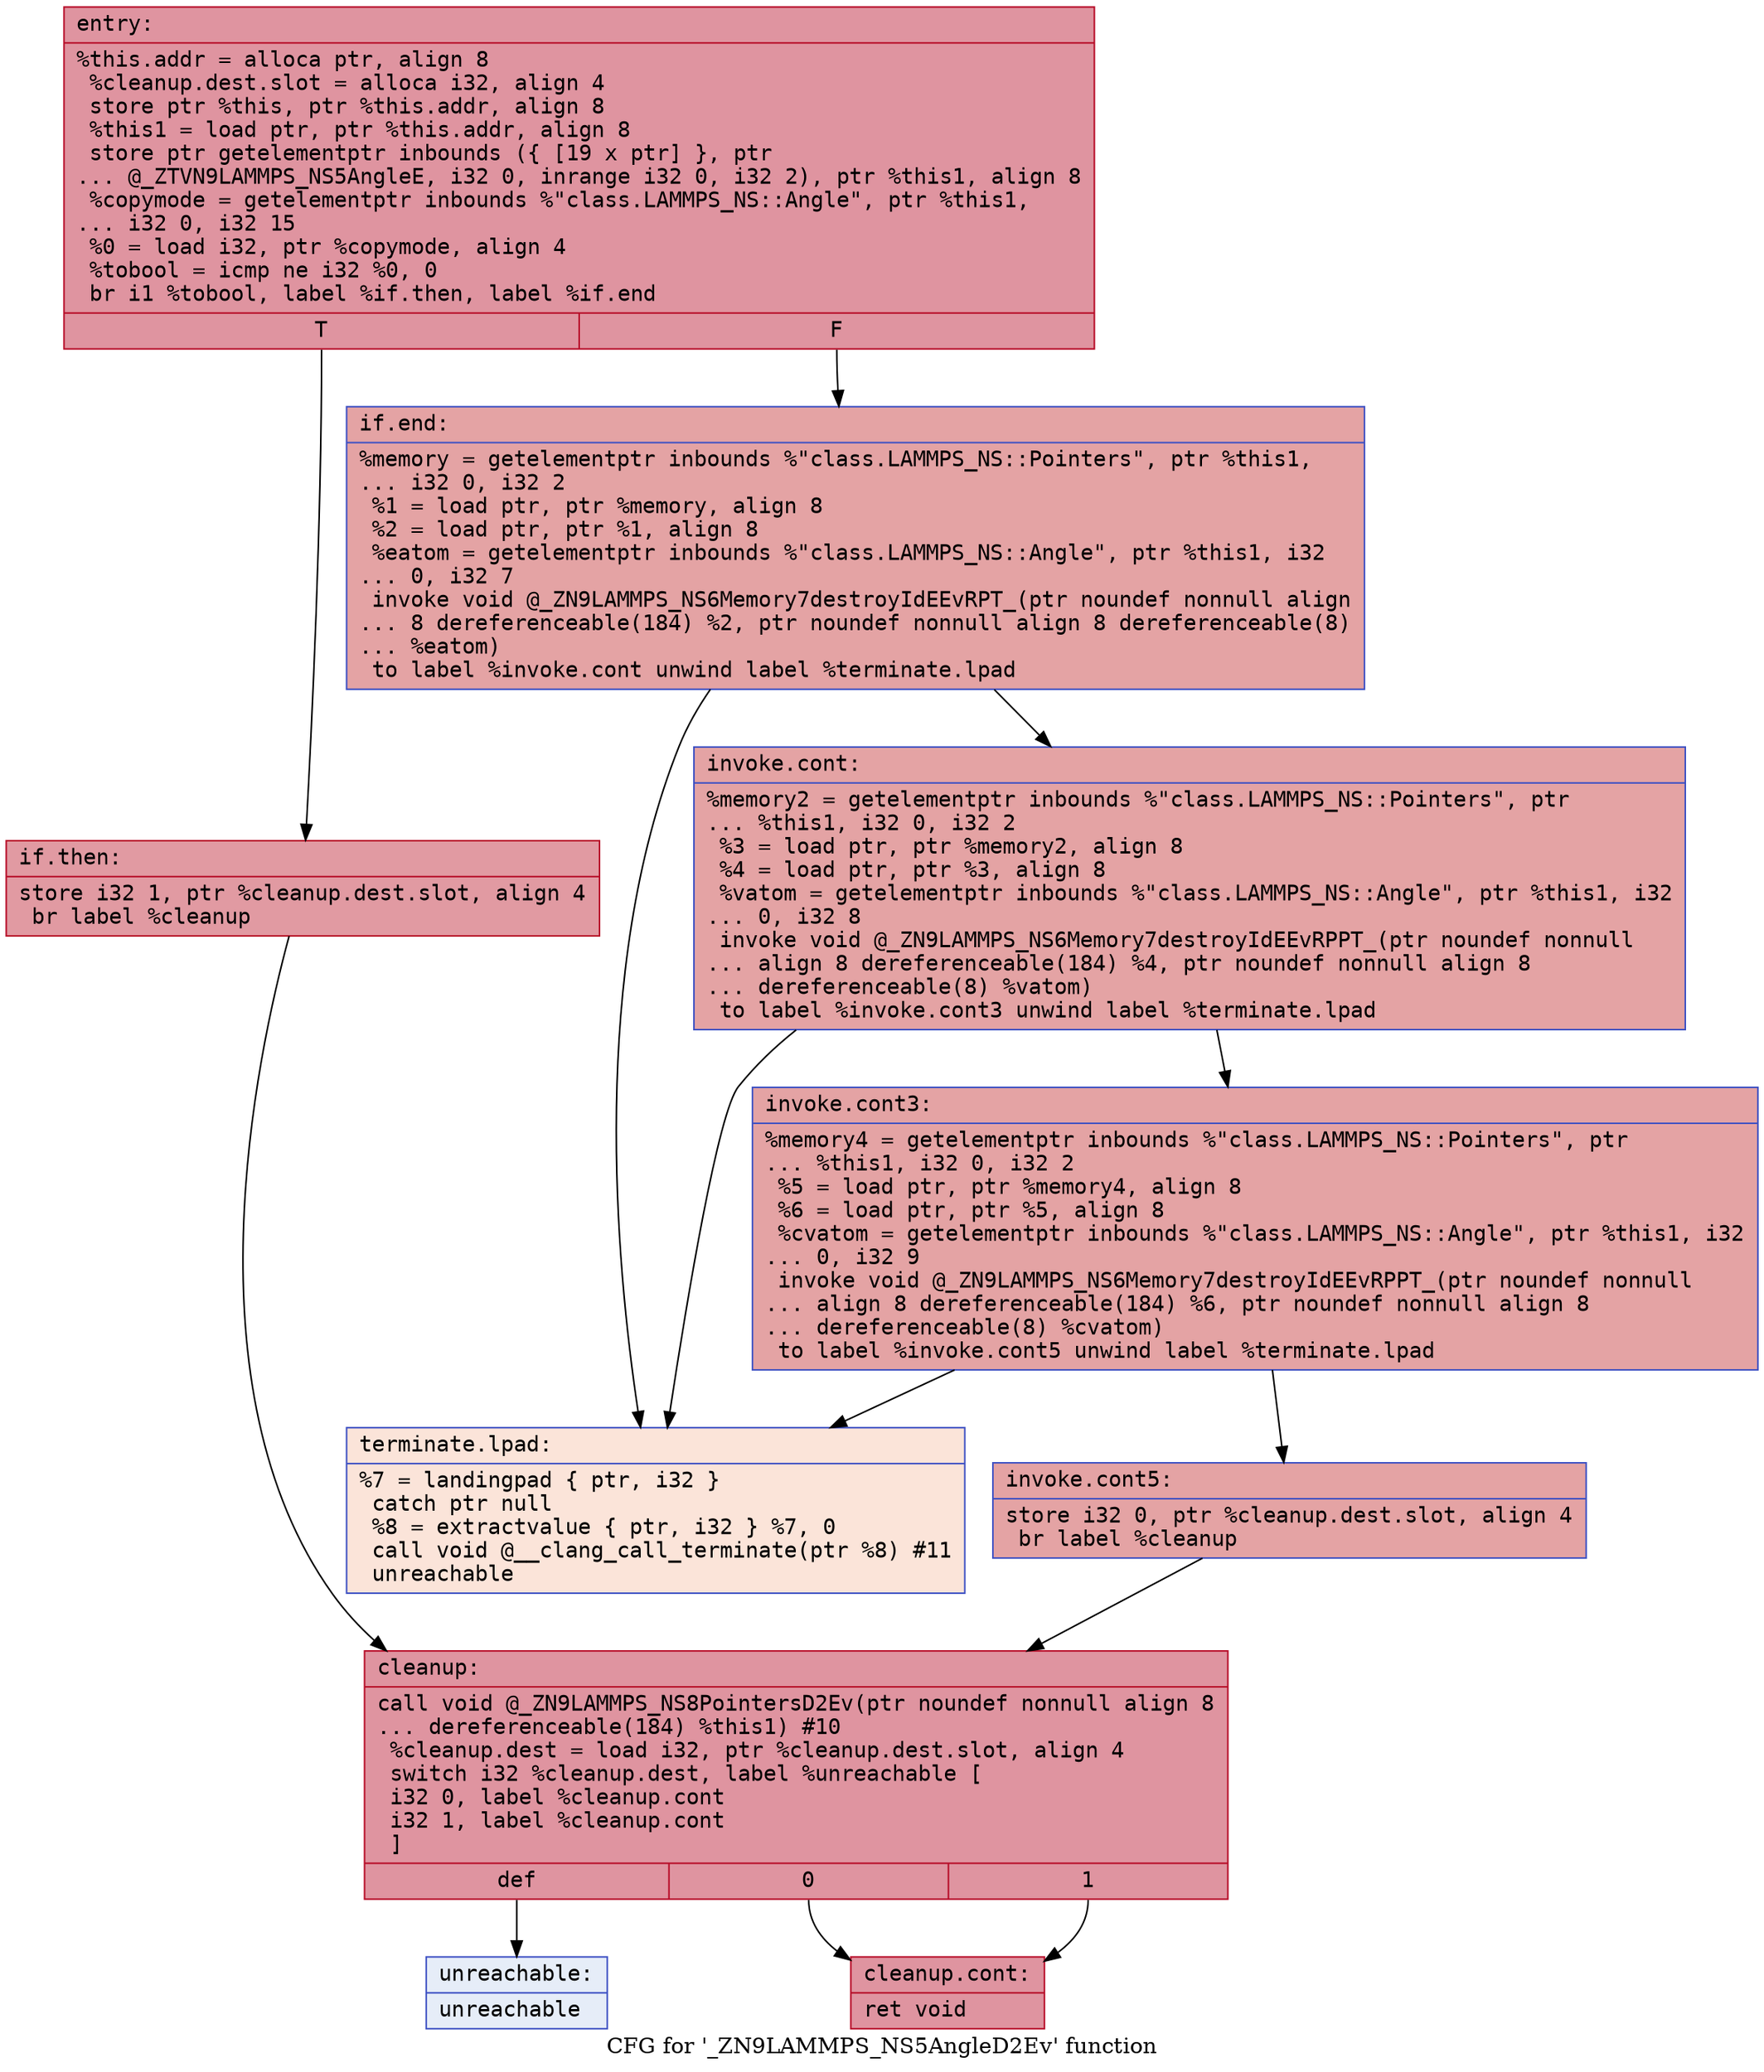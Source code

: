 digraph "CFG for '_ZN9LAMMPS_NS5AngleD2Ev' function" {
	label="CFG for '_ZN9LAMMPS_NS5AngleD2Ev' function";

	Node0x55b4137f14b0 [shape=record,color="#b70d28ff", style=filled, fillcolor="#b70d2870" fontname="Courier",label="{entry:\l|  %this.addr = alloca ptr, align 8\l  %cleanup.dest.slot = alloca i32, align 4\l  store ptr %this, ptr %this.addr, align 8\l  %this1 = load ptr, ptr %this.addr, align 8\l  store ptr getelementptr inbounds (\{ [19 x ptr] \}, ptr\l... @_ZTVN9LAMMPS_NS5AngleE, i32 0, inrange i32 0, i32 2), ptr %this1, align 8\l  %copymode = getelementptr inbounds %\"class.LAMMPS_NS::Angle\", ptr %this1,\l... i32 0, i32 15\l  %0 = load i32, ptr %copymode, align 4\l  %tobool = icmp ne i32 %0, 0\l  br i1 %tobool, label %if.then, label %if.end\l|{<s0>T|<s1>F}}"];
	Node0x55b4137f14b0:s0 -> Node0x55b4137f19f0[tooltip="entry -> if.then\nProbability 62.50%" ];
	Node0x55b4137f14b0:s1 -> Node0x55b4137f1a60[tooltip="entry -> if.end\nProbability 37.50%" ];
	Node0x55b4137f19f0 [shape=record,color="#b70d28ff", style=filled, fillcolor="#bb1b2c70" fontname="Courier",label="{if.then:\l|  store i32 1, ptr %cleanup.dest.slot, align 4\l  br label %cleanup\l}"];
	Node0x55b4137f19f0 -> Node0x55b4137f1c80[tooltip="if.then -> cleanup\nProbability 100.00%" ];
	Node0x55b4137f1a60 [shape=record,color="#3d50c3ff", style=filled, fillcolor="#c32e3170" fontname="Courier",label="{if.end:\l|  %memory = getelementptr inbounds %\"class.LAMMPS_NS::Pointers\", ptr %this1,\l... i32 0, i32 2\l  %1 = load ptr, ptr %memory, align 8\l  %2 = load ptr, ptr %1, align 8\l  %eatom = getelementptr inbounds %\"class.LAMMPS_NS::Angle\", ptr %this1, i32\l... 0, i32 7\l  invoke void @_ZN9LAMMPS_NS6Memory7destroyIdEEvRPT_(ptr noundef nonnull align\l... 8 dereferenceable(184) %2, ptr noundef nonnull align 8 dereferenceable(8)\l... %eatom)\l          to label %invoke.cont unwind label %terminate.lpad\l}"];
	Node0x55b4137f1a60 -> Node0x55b4137f2020[tooltip="if.end -> invoke.cont\nProbability 100.00%" ];
	Node0x55b4137f1a60 -> Node0x55b4137f1410[tooltip="if.end -> terminate.lpad\nProbability 0.00%" ];
	Node0x55b4137f2020 [shape=record,color="#3d50c3ff", style=filled, fillcolor="#c32e3170" fontname="Courier",label="{invoke.cont:\l|  %memory2 = getelementptr inbounds %\"class.LAMMPS_NS::Pointers\", ptr\l... %this1, i32 0, i32 2\l  %3 = load ptr, ptr %memory2, align 8\l  %4 = load ptr, ptr %3, align 8\l  %vatom = getelementptr inbounds %\"class.LAMMPS_NS::Angle\", ptr %this1, i32\l... 0, i32 8\l  invoke void @_ZN9LAMMPS_NS6Memory7destroyIdEEvRPPT_(ptr noundef nonnull\l... align 8 dereferenceable(184) %4, ptr noundef nonnull align 8\l... dereferenceable(8) %vatom)\l          to label %invoke.cont3 unwind label %terminate.lpad\l}"];
	Node0x55b4137f2020 -> Node0x55b4137f2790[tooltip="invoke.cont -> invoke.cont3\nProbability 100.00%" ];
	Node0x55b4137f2020 -> Node0x55b4137f1410[tooltip="invoke.cont -> terminate.lpad\nProbability 0.00%" ];
	Node0x55b4137f2790 [shape=record,color="#3d50c3ff", style=filled, fillcolor="#c32e3170" fontname="Courier",label="{invoke.cont3:\l|  %memory4 = getelementptr inbounds %\"class.LAMMPS_NS::Pointers\", ptr\l... %this1, i32 0, i32 2\l  %5 = load ptr, ptr %memory4, align 8\l  %6 = load ptr, ptr %5, align 8\l  %cvatom = getelementptr inbounds %\"class.LAMMPS_NS::Angle\", ptr %this1, i32\l... 0, i32 9\l  invoke void @_ZN9LAMMPS_NS6Memory7destroyIdEEvRPPT_(ptr noundef nonnull\l... align 8 dereferenceable(184) %6, ptr noundef nonnull align 8\l... dereferenceable(8) %cvatom)\l          to label %invoke.cont5 unwind label %terminate.lpad\l}"];
	Node0x55b4137f2790 -> Node0x55b4137f2d30[tooltip="invoke.cont3 -> invoke.cont5\nProbability 100.00%" ];
	Node0x55b4137f2790 -> Node0x55b4137f1410[tooltip="invoke.cont3 -> terminate.lpad\nProbability 0.00%" ];
	Node0x55b4137f2d30 [shape=record,color="#3d50c3ff", style=filled, fillcolor="#c32e3170" fontname="Courier",label="{invoke.cont5:\l|  store i32 0, ptr %cleanup.dest.slot, align 4\l  br label %cleanup\l}"];
	Node0x55b4137f2d30 -> Node0x55b4137f1c80[tooltip="invoke.cont5 -> cleanup\nProbability 100.00%" ];
	Node0x55b4137f1c80 [shape=record,color="#b70d28ff", style=filled, fillcolor="#b70d2870" fontname="Courier",label="{cleanup:\l|  call void @_ZN9LAMMPS_NS8PointersD2Ev(ptr noundef nonnull align 8\l... dereferenceable(184) %this1) #10\l  %cleanup.dest = load i32, ptr %cleanup.dest.slot, align 4\l  switch i32 %cleanup.dest, label %unreachable [\l    i32 0, label %cleanup.cont\l    i32 1, label %cleanup.cont\l  ]\l|{<s0>def|<s1>0|<s2>1}}"];
	Node0x55b4137f1c80:s0 -> Node0x55b4137f31f0[tooltip="cleanup -> unreachable\nProbability 0.00%" ];
	Node0x55b4137f1c80:s1 -> Node0x55b4137f3240[tooltip="cleanup -> cleanup.cont\nProbability 100.00%" ];
	Node0x55b4137f1c80:s2 -> Node0x55b4137f3240[tooltip="cleanup -> cleanup.cont\nProbability 100.00%" ];
	Node0x55b4137f3240 [shape=record,color="#b70d28ff", style=filled, fillcolor="#b70d2870" fontname="Courier",label="{cleanup.cont:\l|  ret void\l}"];
	Node0x55b4137f1410 [shape=record,color="#3d50c3ff", style=filled, fillcolor="#f5c1a970" fontname="Courier",label="{terminate.lpad:\l|  %7 = landingpad \{ ptr, i32 \}\l          catch ptr null\l  %8 = extractvalue \{ ptr, i32 \} %7, 0\l  call void @__clang_call_terminate(ptr %8) #11\l  unreachable\l}"];
	Node0x55b4137f31f0 [shape=record,color="#3d50c3ff", style=filled, fillcolor="#c7d7f070" fontname="Courier",label="{unreachable:\l|  unreachable\l}"];
}
